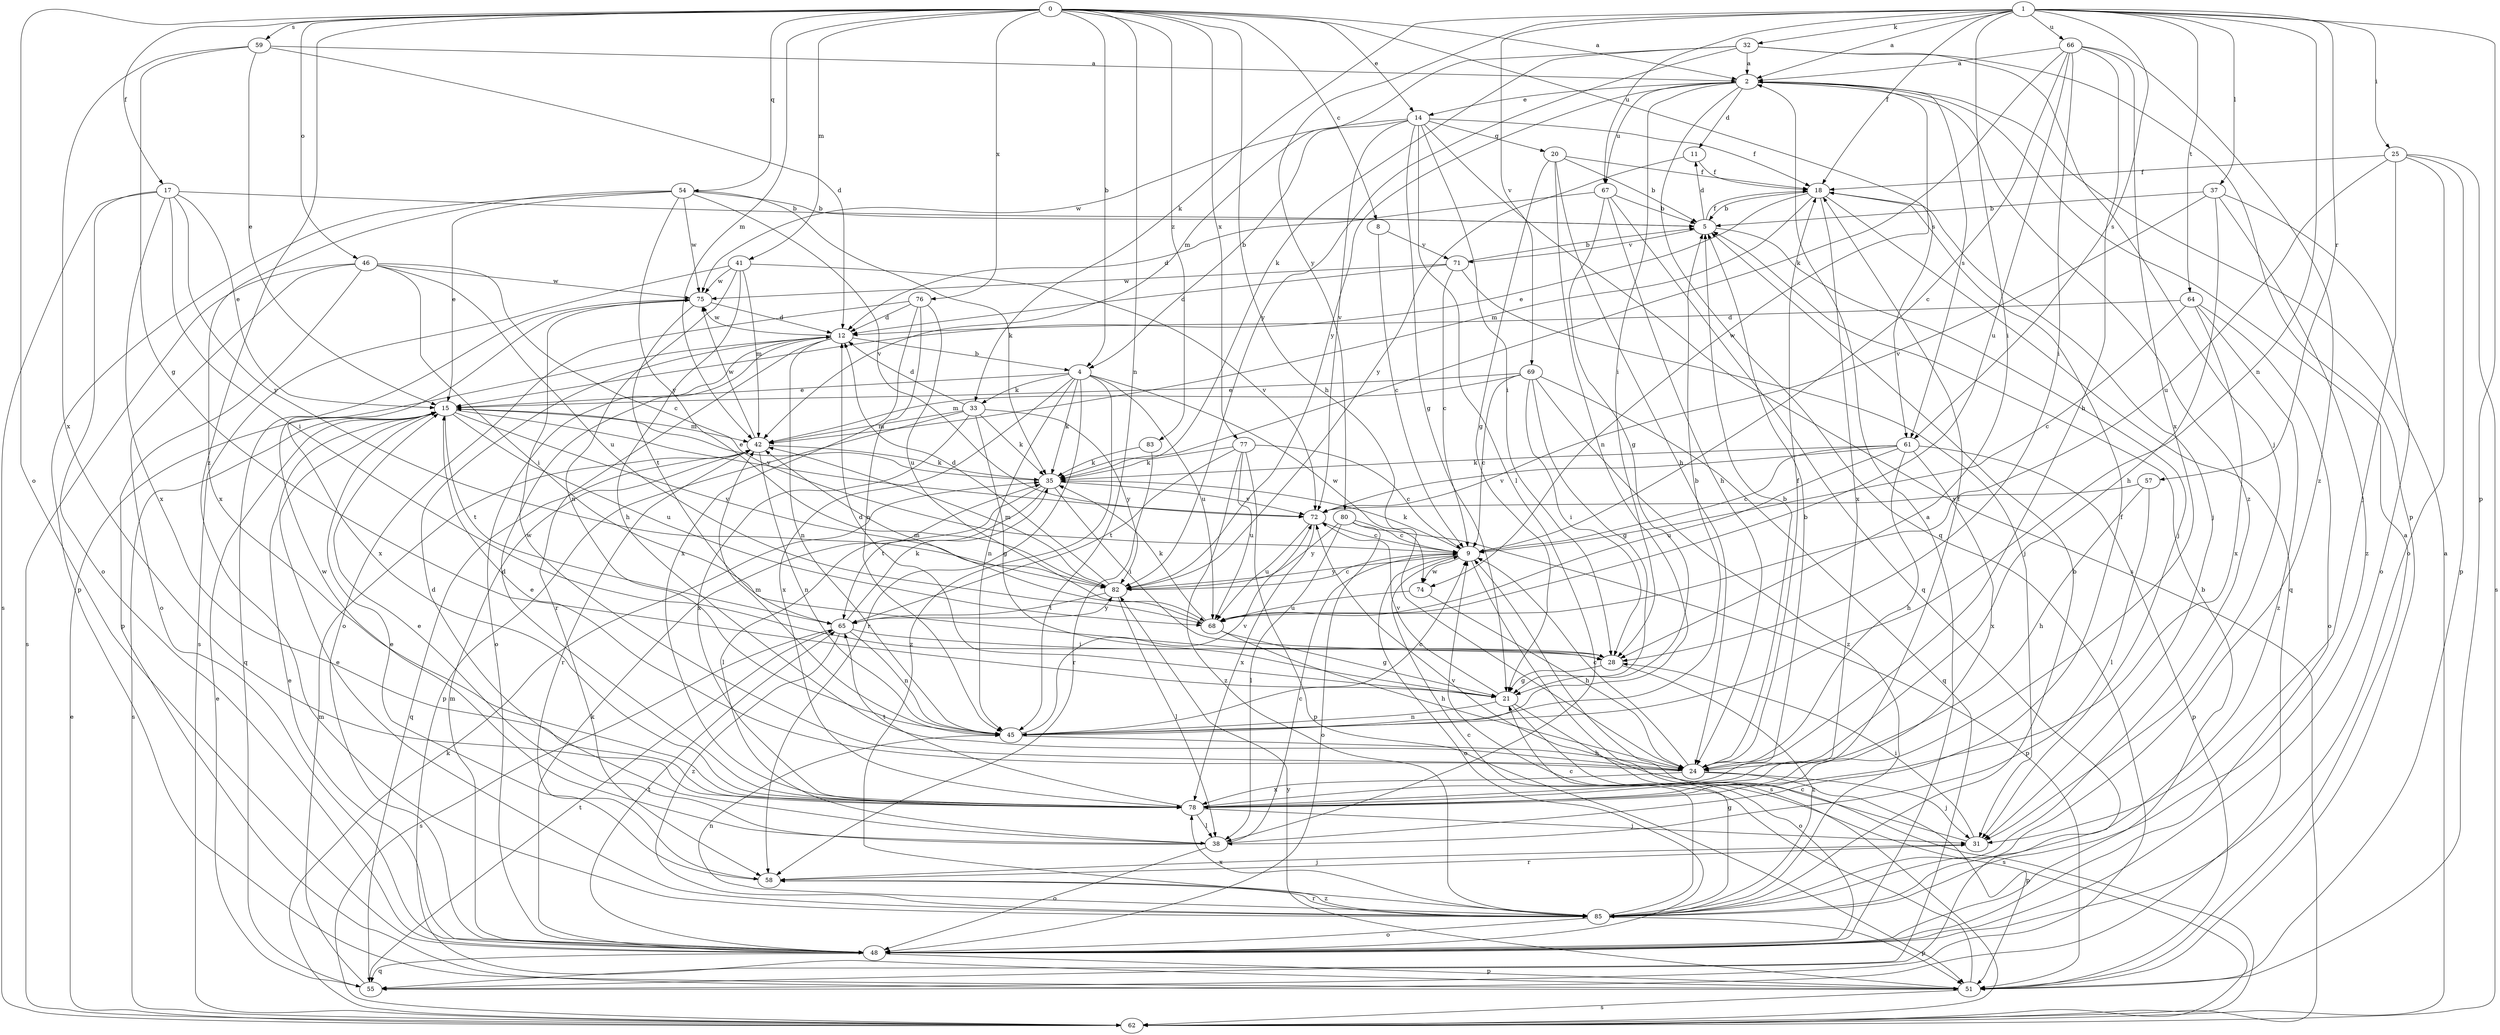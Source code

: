 strict digraph  {
0;
1;
2;
4;
5;
8;
9;
11;
12;
14;
15;
17;
18;
20;
21;
24;
25;
28;
31;
32;
33;
35;
37;
38;
41;
42;
45;
46;
48;
51;
54;
55;
57;
58;
59;
61;
62;
64;
65;
66;
67;
68;
69;
71;
72;
74;
75;
76;
77;
78;
80;
82;
83;
85;
0 -> 2  [label=a];
0 -> 4  [label=b];
0 -> 8  [label=c];
0 -> 14  [label=e];
0 -> 17  [label=f];
0 -> 24  [label=h];
0 -> 41  [label=m];
0 -> 42  [label=m];
0 -> 45  [label=n];
0 -> 46  [label=o];
0 -> 48  [label=o];
0 -> 54  [label=q];
0 -> 59  [label=s];
0 -> 61  [label=s];
0 -> 76  [label=x];
0 -> 77  [label=x];
0 -> 83  [label=z];
0 -> 85  [label=z];
1 -> 2  [label=a];
1 -> 18  [label=f];
1 -> 25  [label=i];
1 -> 28  [label=i];
1 -> 32  [label=k];
1 -> 33  [label=k];
1 -> 37  [label=l];
1 -> 45  [label=n];
1 -> 51  [label=p];
1 -> 57  [label=r];
1 -> 61  [label=s];
1 -> 64  [label=t];
1 -> 66  [label=u];
1 -> 67  [label=u];
1 -> 69  [label=v];
1 -> 80  [label=y];
2 -> 11  [label=d];
2 -> 14  [label=e];
2 -> 28  [label=i];
2 -> 55  [label=q];
2 -> 61  [label=s];
2 -> 67  [label=u];
2 -> 74  [label=w];
2 -> 82  [label=y];
2 -> 85  [label=z];
4 -> 15  [label=e];
4 -> 33  [label=k];
4 -> 35  [label=k];
4 -> 45  [label=n];
4 -> 58  [label=r];
4 -> 68  [label=u];
4 -> 74  [label=w];
4 -> 78  [label=x];
4 -> 85  [label=z];
5 -> 11  [label=d];
5 -> 18  [label=f];
5 -> 31  [label=j];
5 -> 71  [label=v];
8 -> 9  [label=c];
8 -> 71  [label=v];
9 -> 35  [label=k];
9 -> 48  [label=o];
9 -> 62  [label=s];
9 -> 74  [label=w];
9 -> 82  [label=y];
11 -> 18  [label=f];
11 -> 82  [label=y];
12 -> 4  [label=b];
12 -> 45  [label=n];
12 -> 48  [label=o];
12 -> 55  [label=q];
12 -> 58  [label=r];
12 -> 75  [label=w];
14 -> 4  [label=b];
14 -> 18  [label=f];
14 -> 20  [label=g];
14 -> 21  [label=g];
14 -> 28  [label=i];
14 -> 38  [label=l];
14 -> 62  [label=s];
14 -> 72  [label=v];
14 -> 75  [label=w];
15 -> 42  [label=m];
15 -> 62  [label=s];
15 -> 65  [label=t];
15 -> 68  [label=u];
15 -> 72  [label=v];
15 -> 82  [label=y];
17 -> 5  [label=b];
17 -> 15  [label=e];
17 -> 28  [label=i];
17 -> 48  [label=o];
17 -> 62  [label=s];
17 -> 78  [label=x];
17 -> 82  [label=y];
18 -> 5  [label=b];
18 -> 15  [label=e];
18 -> 31  [label=j];
18 -> 42  [label=m];
18 -> 55  [label=q];
18 -> 78  [label=x];
20 -> 5  [label=b];
20 -> 18  [label=f];
20 -> 21  [label=g];
20 -> 24  [label=h];
20 -> 45  [label=n];
21 -> 12  [label=d];
21 -> 45  [label=n];
21 -> 48  [label=o];
21 -> 62  [label=s];
21 -> 72  [label=v];
24 -> 5  [label=b];
24 -> 9  [label=c];
24 -> 15  [label=e];
24 -> 18  [label=f];
24 -> 31  [label=j];
24 -> 51  [label=p];
24 -> 75  [label=w];
24 -> 78  [label=x];
25 -> 18  [label=f];
25 -> 31  [label=j];
25 -> 48  [label=o];
25 -> 51  [label=p];
25 -> 62  [label=s];
25 -> 68  [label=u];
28 -> 21  [label=g];
28 -> 85  [label=z];
31 -> 28  [label=i];
31 -> 58  [label=r];
31 -> 72  [label=v];
32 -> 2  [label=a];
32 -> 31  [label=j];
32 -> 35  [label=k];
32 -> 42  [label=m];
32 -> 51  [label=p];
32 -> 82  [label=y];
33 -> 12  [label=d];
33 -> 21  [label=g];
33 -> 35  [label=k];
33 -> 42  [label=m];
33 -> 51  [label=p];
33 -> 78  [label=x];
33 -> 82  [label=y];
35 -> 15  [label=e];
35 -> 28  [label=i];
35 -> 38  [label=l];
35 -> 65  [label=t];
35 -> 72  [label=v];
37 -> 5  [label=b];
37 -> 24  [label=h];
37 -> 48  [label=o];
37 -> 72  [label=v];
37 -> 85  [label=z];
38 -> 9  [label=c];
38 -> 12  [label=d];
38 -> 15  [label=e];
38 -> 18  [label=f];
38 -> 48  [label=o];
38 -> 75  [label=w];
41 -> 24  [label=h];
41 -> 42  [label=m];
41 -> 45  [label=n];
41 -> 62  [label=s];
41 -> 72  [label=v];
41 -> 75  [label=w];
42 -> 35  [label=k];
42 -> 45  [label=n];
42 -> 55  [label=q];
42 -> 58  [label=r];
42 -> 75  [label=w];
45 -> 5  [label=b];
45 -> 9  [label=c];
45 -> 24  [label=h];
45 -> 42  [label=m];
45 -> 72  [label=v];
46 -> 9  [label=c];
46 -> 28  [label=i];
46 -> 48  [label=o];
46 -> 51  [label=p];
46 -> 62  [label=s];
46 -> 68  [label=u];
46 -> 75  [label=w];
48 -> 2  [label=a];
48 -> 5  [label=b];
48 -> 15  [label=e];
48 -> 35  [label=k];
48 -> 42  [label=m];
48 -> 51  [label=p];
48 -> 55  [label=q];
48 -> 65  [label=t];
51 -> 2  [label=a];
51 -> 9  [label=c];
51 -> 62  [label=s];
51 -> 82  [label=y];
54 -> 5  [label=b];
54 -> 15  [label=e];
54 -> 35  [label=k];
54 -> 51  [label=p];
54 -> 72  [label=v];
54 -> 75  [label=w];
54 -> 78  [label=x];
54 -> 82  [label=y];
55 -> 15  [label=e];
55 -> 42  [label=m];
55 -> 65  [label=t];
57 -> 24  [label=h];
57 -> 38  [label=l];
57 -> 72  [label=v];
58 -> 15  [label=e];
58 -> 31  [label=j];
58 -> 85  [label=z];
59 -> 2  [label=a];
59 -> 12  [label=d];
59 -> 15  [label=e];
59 -> 21  [label=g];
59 -> 78  [label=x];
61 -> 9  [label=c];
61 -> 24  [label=h];
61 -> 35  [label=k];
61 -> 51  [label=p];
61 -> 68  [label=u];
61 -> 72  [label=v];
61 -> 78  [label=x];
62 -> 2  [label=a];
62 -> 9  [label=c];
62 -> 15  [label=e];
62 -> 35  [label=k];
64 -> 9  [label=c];
64 -> 12  [label=d];
64 -> 48  [label=o];
64 -> 78  [label=x];
64 -> 85  [label=z];
65 -> 28  [label=i];
65 -> 35  [label=k];
65 -> 45  [label=n];
65 -> 62  [label=s];
65 -> 82  [label=y];
65 -> 85  [label=z];
66 -> 2  [label=a];
66 -> 9  [label=c];
66 -> 24  [label=h];
66 -> 28  [label=i];
66 -> 35  [label=k];
66 -> 68  [label=u];
66 -> 78  [label=x];
66 -> 85  [label=z];
67 -> 5  [label=b];
67 -> 12  [label=d];
67 -> 21  [label=g];
67 -> 24  [label=h];
67 -> 55  [label=q];
68 -> 21  [label=g];
68 -> 24  [label=h];
68 -> 35  [label=k];
68 -> 42  [label=m];
69 -> 9  [label=c];
69 -> 15  [label=e];
69 -> 21  [label=g];
69 -> 28  [label=i];
69 -> 42  [label=m];
69 -> 55  [label=q];
69 -> 85  [label=z];
71 -> 5  [label=b];
71 -> 9  [label=c];
71 -> 12  [label=d];
71 -> 31  [label=j];
71 -> 75  [label=w];
72 -> 9  [label=c];
72 -> 68  [label=u];
72 -> 78  [label=x];
74 -> 24  [label=h];
74 -> 68  [label=u];
75 -> 12  [label=d];
75 -> 65  [label=t];
75 -> 78  [label=x];
76 -> 12  [label=d];
76 -> 45  [label=n];
76 -> 48  [label=o];
76 -> 68  [label=u];
76 -> 78  [label=x];
77 -> 9  [label=c];
77 -> 35  [label=k];
77 -> 51  [label=p];
77 -> 65  [label=t];
77 -> 68  [label=u];
77 -> 85  [label=z];
78 -> 5  [label=b];
78 -> 12  [label=d];
78 -> 18  [label=f];
78 -> 31  [label=j];
78 -> 38  [label=l];
78 -> 65  [label=t];
80 -> 9  [label=c];
80 -> 38  [label=l];
80 -> 48  [label=o];
80 -> 51  [label=p];
80 -> 82  [label=y];
82 -> 9  [label=c];
82 -> 12  [label=d];
82 -> 38  [label=l];
82 -> 42  [label=m];
82 -> 65  [label=t];
83 -> 35  [label=k];
83 -> 58  [label=r];
85 -> 5  [label=b];
85 -> 9  [label=c];
85 -> 15  [label=e];
85 -> 21  [label=g];
85 -> 45  [label=n];
85 -> 48  [label=o];
85 -> 51  [label=p];
85 -> 58  [label=r];
85 -> 78  [label=x];
}

